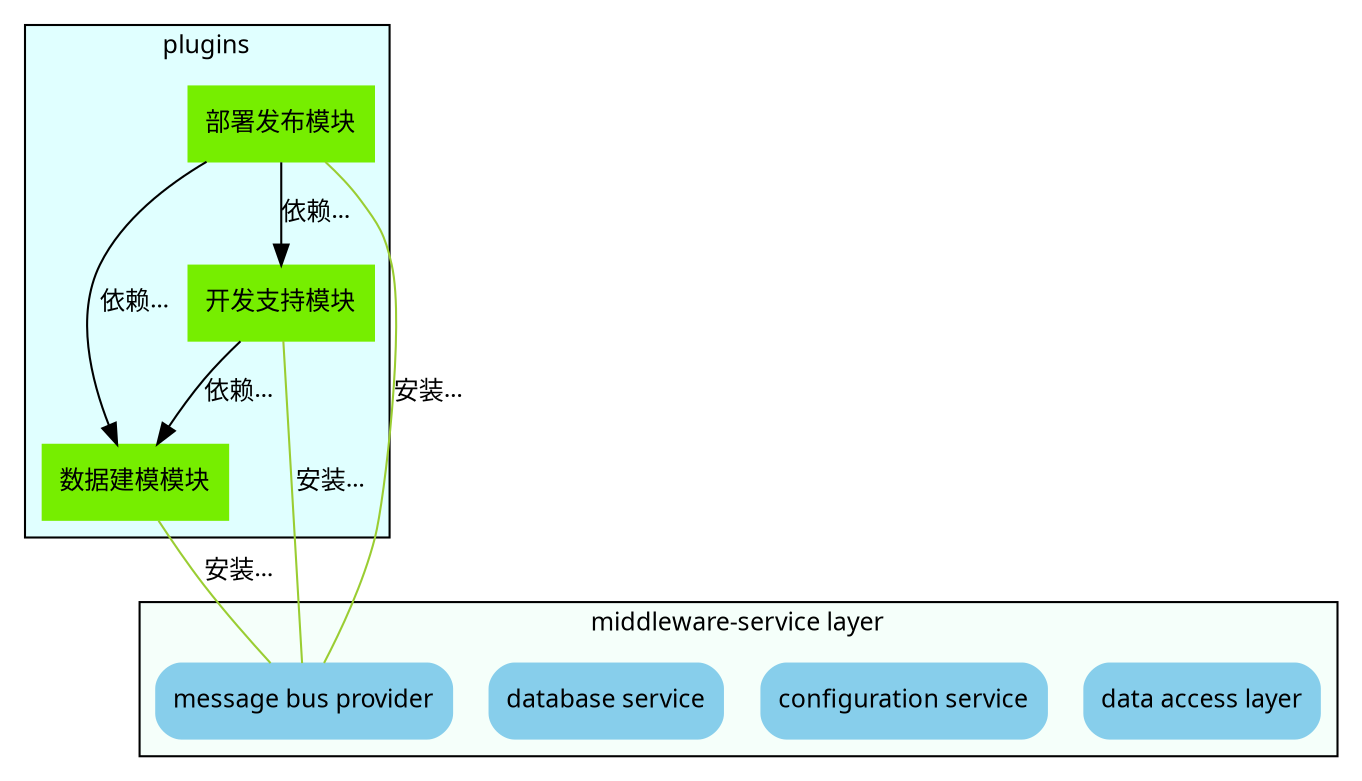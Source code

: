 digraph one_module{
    rankdir=TB;
    fontname="Verdana";
    fontsize=12;
    
    node [ fontname = "Microsoft YaHei", fontsize = 12, shape = "record" ]; 
    edge [ fontname = "Microsoft YaHei", fontsize = 12 ];

    subgraph cluster_a {
        label="middleware-service layer";
        bgcolor="mintcream";
        node [shape="Mrecord", color="skyblue", style="filled"];
        dal [label="data access layer"];
        config [label="configuration service"];
        db [label="database service"];
        message_bus [label="message bus provider"];
    };

    subgraph cluster_b {
        label="plugins";
         bgcolor="lightcyan";
         node [color="chartreuse2", style="filled"];
          mod_dev [label="开发支持模块"];
            mod_dm [label="数据建模模块"];
             mod_dp [label="部署发布模块"];
    };

    mod_dp -> mod_dev [label="依赖..."];
    mod_dp -> mod_dm [label="依赖..."];
    mod_dp -> message_bus [label="安装...", color="yellowgreen", arrowhead="none"];
    mod_dev -> mod_dm [label="依赖..."];
 mod_dev -> message_bus [label="安装...", color="yellowgreen", arrowhead="none"];
 mod_dm -> message_bus [label="安装...", color="yellowgreen", arrowhead="none"];
}